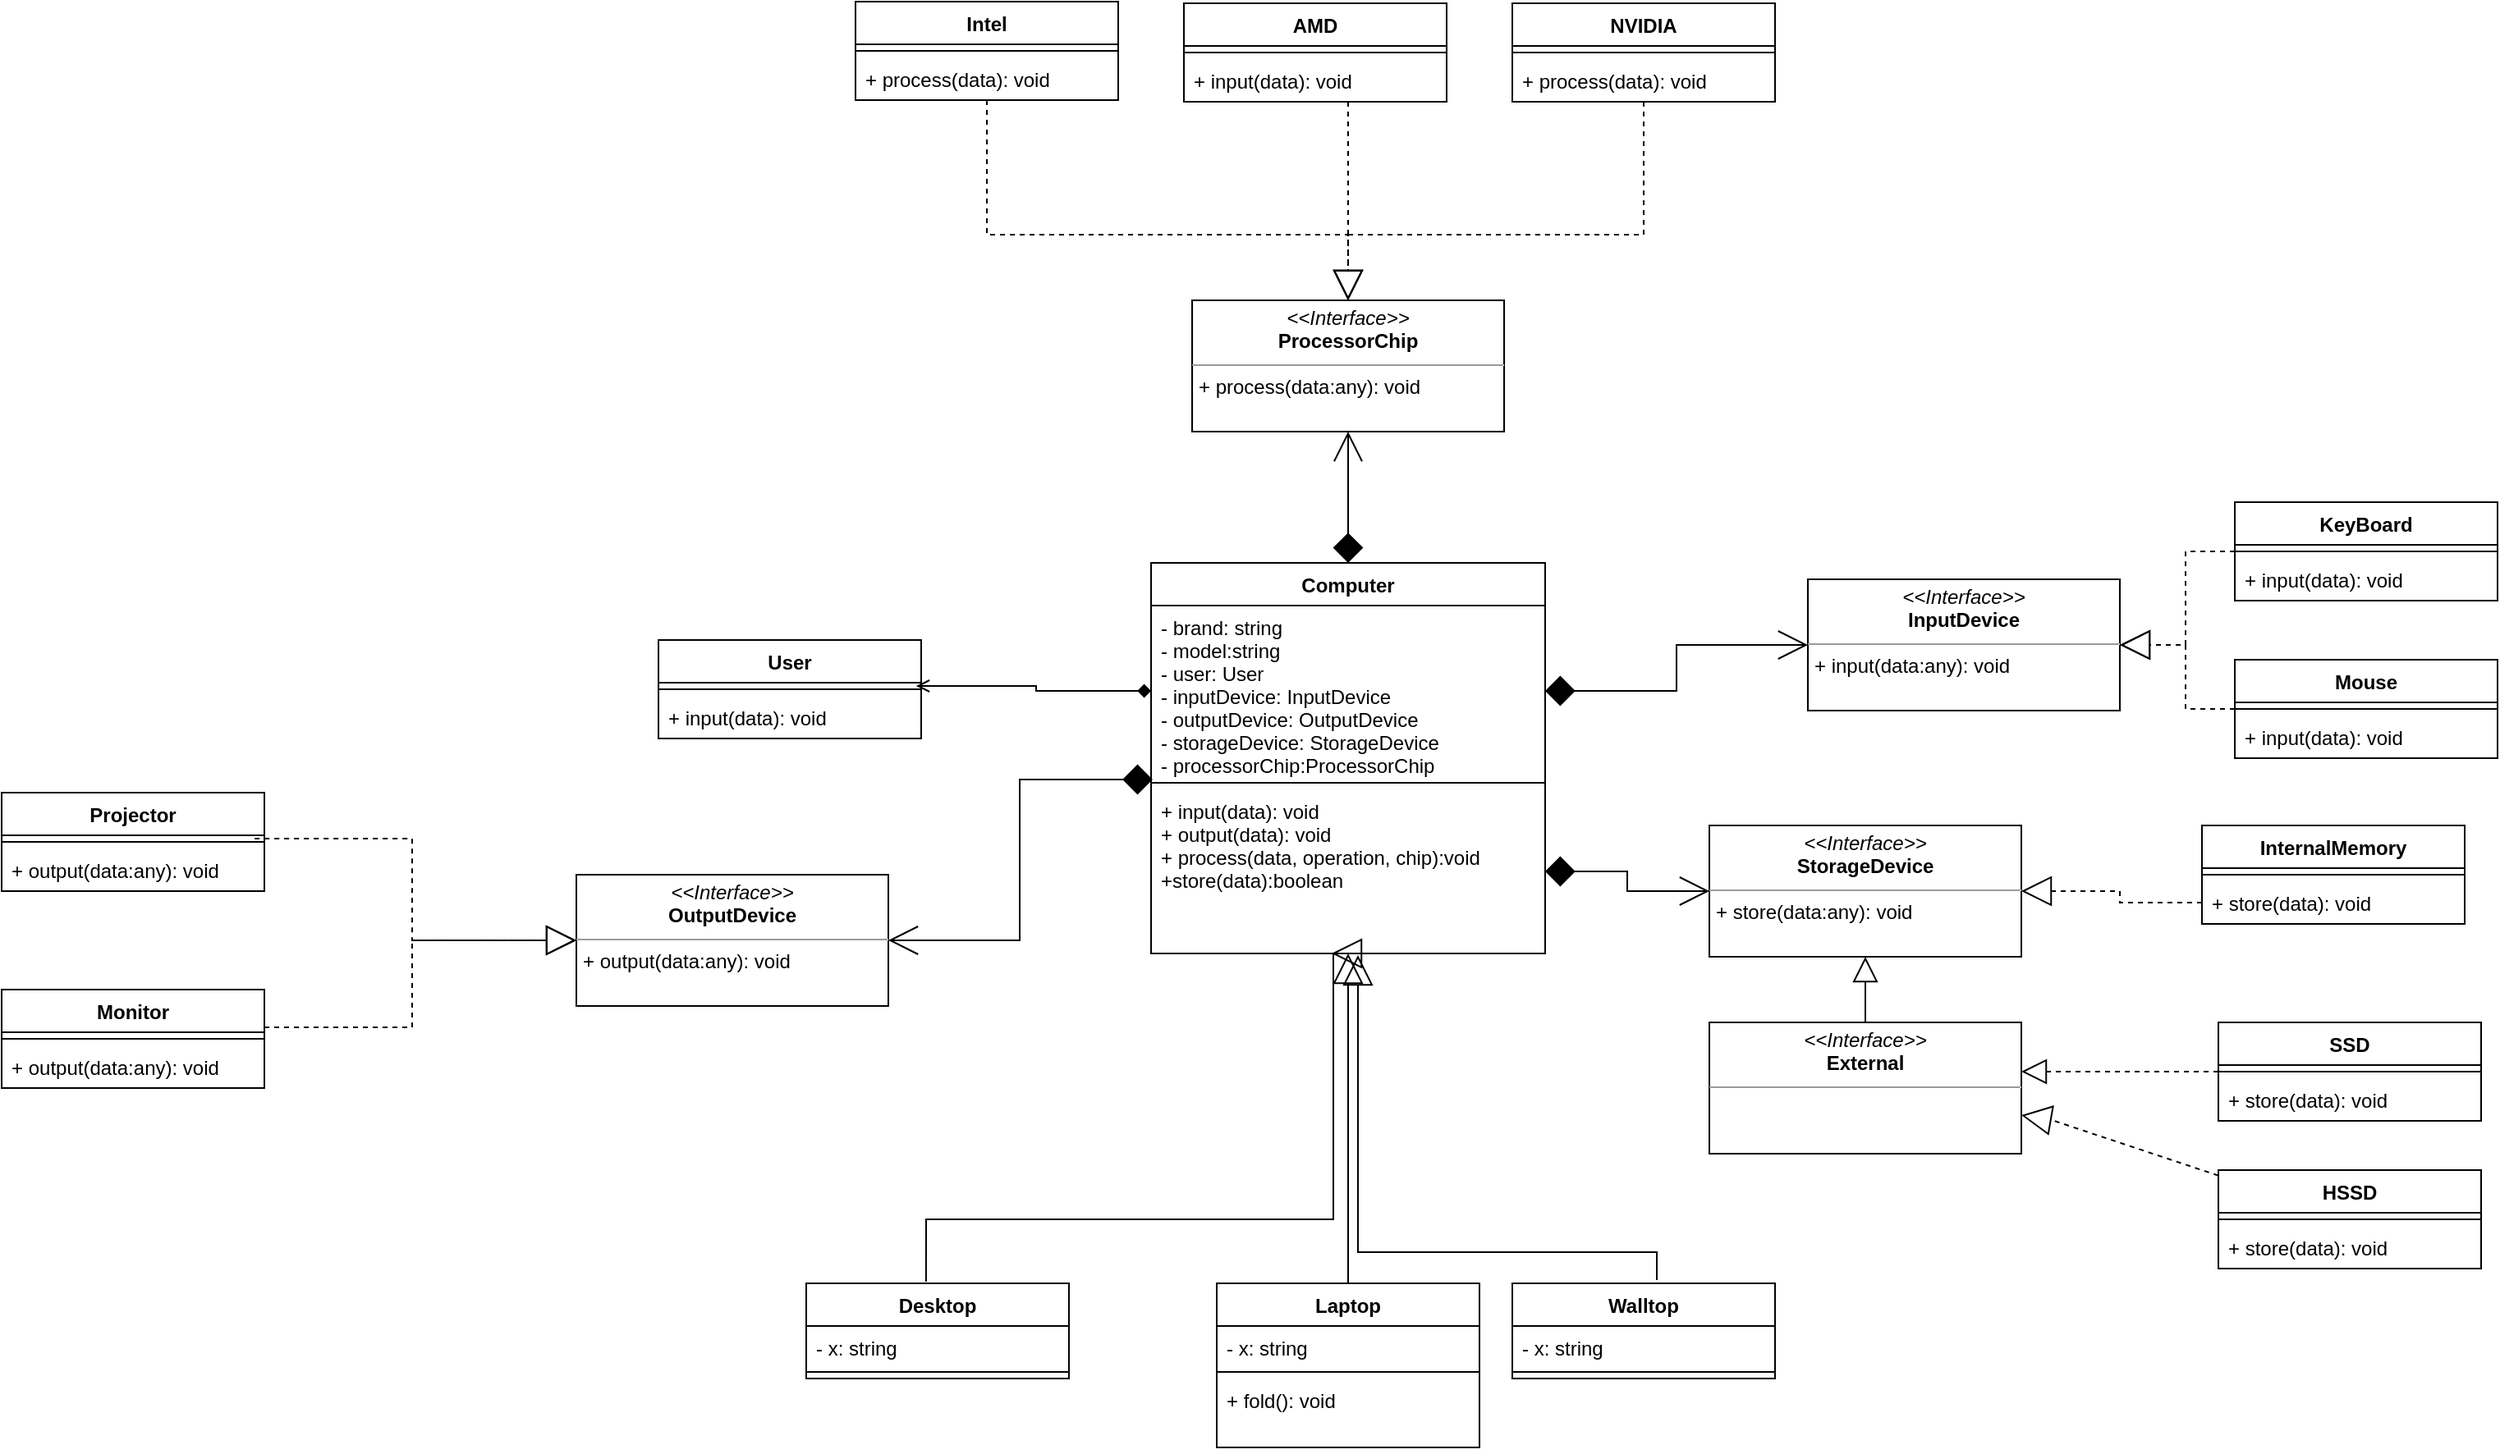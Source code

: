 <mxfile version="21.5.0" type="device">
  <diagram id="beDGnjfkKSLwrwUo9Oyk" name="Page-2">
    <mxGraphModel dx="2078" dy="1629" grid="1" gridSize="10" guides="1" tooltips="1" connect="1" arrows="1" fold="1" page="1" pageScale="1" pageWidth="850" pageHeight="1100" math="0" shadow="0">
      <root>
        <mxCell id="rgCSnwu9Jpfe-jQjMlov-0" />
        <mxCell id="rgCSnwu9Jpfe-jQjMlov-1" parent="rgCSnwu9Jpfe-jQjMlov-0" />
        <mxCell id="rgCSnwu9Jpfe-jQjMlov-2" value="Computer" style="swimlane;fontStyle=1;align=center;verticalAlign=top;childLayout=stackLayout;horizontal=1;startSize=26;horizontalStack=0;resizeParent=1;resizeParentMax=0;resizeLast=0;collapsible=1;marginBottom=0;" parent="rgCSnwu9Jpfe-jQjMlov-1" vertex="1">
          <mxGeometry x="340" y="-120" width="240" height="238" as="geometry" />
        </mxCell>
        <mxCell id="rgCSnwu9Jpfe-jQjMlov-3" value="- brand: string&#xa;- model:string&#xa;- user: User&#xa;- inputDevice: InputDevice&#xa;- outputDevice: OutputDevice&#xa;- storageDevice: StorageDevice&#xa;- processorChip:ProcessorChip" style="text;strokeColor=none;fillColor=none;align=left;verticalAlign=top;spacingLeft=4;spacingRight=4;overflow=hidden;rotatable=0;points=[[0,0.5],[1,0.5]];portConstraint=eastwest;" parent="rgCSnwu9Jpfe-jQjMlov-2" vertex="1">
          <mxGeometry y="26" width="240" height="104" as="geometry" />
        </mxCell>
        <mxCell id="rgCSnwu9Jpfe-jQjMlov-4" value="" style="line;strokeWidth=1;fillColor=none;align=left;verticalAlign=middle;spacingTop=-1;spacingLeft=3;spacingRight=3;rotatable=0;labelPosition=right;points=[];portConstraint=eastwest;" parent="rgCSnwu9Jpfe-jQjMlov-2" vertex="1">
          <mxGeometry y="130" width="240" height="8" as="geometry" />
        </mxCell>
        <mxCell id="rgCSnwu9Jpfe-jQjMlov-5" value="+ input(data): void&#xa;+ output(data): void&#xa;+ process(data, operation, chip):void&#xa;+store(data):boolean" style="text;strokeColor=none;fillColor=none;align=left;verticalAlign=top;spacingLeft=4;spacingRight=4;overflow=hidden;rotatable=0;points=[[0,0.5],[1,0.5]];portConstraint=eastwest;" parent="rgCSnwu9Jpfe-jQjMlov-2" vertex="1">
          <mxGeometry y="138" width="240" height="100" as="geometry" />
        </mxCell>
        <mxCell id="U3gfmyDTUw4HRqLAKLhG-10" style="edgeStyle=orthogonalEdgeStyle;rounded=0;orthogonalLoop=1;jettySize=auto;html=1;endArrow=block;endFill=0;endSize=16;" parent="rgCSnwu9Jpfe-jQjMlov-1" source="dHRBcFLl5TiN18krAdYi-0" target="rgCSnwu9Jpfe-jQjMlov-2" edge="1">
          <mxGeometry relative="1" as="geometry" />
        </mxCell>
        <mxCell id="dHRBcFLl5TiN18krAdYi-0" value="Laptop" style="swimlane;fontStyle=1;align=center;verticalAlign=top;childLayout=stackLayout;horizontal=1;startSize=26;horizontalStack=0;resizeParent=1;resizeParentMax=0;resizeLast=0;collapsible=1;marginBottom=0;" parent="rgCSnwu9Jpfe-jQjMlov-1" vertex="1">
          <mxGeometry x="380" y="319" width="160" height="100" as="geometry" />
        </mxCell>
        <mxCell id="dHRBcFLl5TiN18krAdYi-1" value="- x: string&#xa;" style="text;strokeColor=none;fillColor=none;align=left;verticalAlign=top;spacingLeft=4;spacingRight=4;overflow=hidden;rotatable=0;points=[[0,0.5],[1,0.5]];portConstraint=eastwest;" parent="dHRBcFLl5TiN18krAdYi-0" vertex="1">
          <mxGeometry y="26" width="160" height="24" as="geometry" />
        </mxCell>
        <mxCell id="dHRBcFLl5TiN18krAdYi-2" value="" style="line;strokeWidth=1;fillColor=none;align=left;verticalAlign=middle;spacingTop=-1;spacingLeft=3;spacingRight=3;rotatable=0;labelPosition=right;points=[];portConstraint=eastwest;" parent="dHRBcFLl5TiN18krAdYi-0" vertex="1">
          <mxGeometry y="50" width="160" height="8" as="geometry" />
        </mxCell>
        <mxCell id="dHRBcFLl5TiN18krAdYi-3" value="+ fold(): void&#xa;" style="text;strokeColor=none;fillColor=none;align=left;verticalAlign=top;spacingLeft=4;spacingRight=4;overflow=hidden;rotatable=0;points=[[0,0.5],[1,0.5]];portConstraint=eastwest;" parent="dHRBcFLl5TiN18krAdYi-0" vertex="1">
          <mxGeometry y="58" width="160" height="42" as="geometry" />
        </mxCell>
        <mxCell id="dHRBcFLl5TiN18krAdYi-4" value="Walltop" style="swimlane;fontStyle=1;align=center;verticalAlign=top;childLayout=stackLayout;horizontal=1;startSize=26;horizontalStack=0;resizeParent=1;resizeParentMax=0;resizeLast=0;collapsible=1;marginBottom=0;" parent="rgCSnwu9Jpfe-jQjMlov-1" vertex="1">
          <mxGeometry x="560" y="319" width="160" height="58" as="geometry" />
        </mxCell>
        <mxCell id="dHRBcFLl5TiN18krAdYi-5" value="- x: string&#xa;" style="text;strokeColor=none;fillColor=none;align=left;verticalAlign=top;spacingLeft=4;spacingRight=4;overflow=hidden;rotatable=0;points=[[0,0.5],[1,0.5]];portConstraint=eastwest;" parent="dHRBcFLl5TiN18krAdYi-4" vertex="1">
          <mxGeometry y="26" width="160" height="24" as="geometry" />
        </mxCell>
        <mxCell id="dHRBcFLl5TiN18krAdYi-6" value="" style="line;strokeWidth=1;fillColor=none;align=left;verticalAlign=middle;spacingTop=-1;spacingLeft=3;spacingRight=3;rotatable=0;labelPosition=right;points=[];portConstraint=eastwest;" parent="dHRBcFLl5TiN18krAdYi-4" vertex="1">
          <mxGeometry y="50" width="160" height="8" as="geometry" />
        </mxCell>
        <mxCell id="dHRBcFLl5TiN18krAdYi-33" style="edgeStyle=orthogonalEdgeStyle;rounded=0;orthogonalLoop=1;jettySize=auto;html=1;startArrow=none;startFill=0;endArrow=block;endFill=0;dashed=1;endSize=16;" parent="rgCSnwu9Jpfe-jQjMlov-1" source="dHRBcFLl5TiN18krAdYi-10" target="dHRBcFLl5TiN18krAdYi-31" edge="1">
          <mxGeometry relative="1" as="geometry" />
        </mxCell>
        <mxCell id="dHRBcFLl5TiN18krAdYi-10" value="KeyBoard" style="swimlane;fontStyle=1;align=center;verticalAlign=top;childLayout=stackLayout;horizontal=1;startSize=26;horizontalStack=0;resizeParent=1;resizeParentMax=0;resizeLast=0;collapsible=1;marginBottom=0;" parent="rgCSnwu9Jpfe-jQjMlov-1" vertex="1">
          <mxGeometry x="1000" y="-157" width="160" height="60" as="geometry" />
        </mxCell>
        <mxCell id="dHRBcFLl5TiN18krAdYi-12" value="" style="line;strokeWidth=1;fillColor=none;align=left;verticalAlign=middle;spacingTop=-1;spacingLeft=3;spacingRight=3;rotatable=0;labelPosition=right;points=[];portConstraint=eastwest;" parent="dHRBcFLl5TiN18krAdYi-10" vertex="1">
          <mxGeometry y="26" width="160" height="8" as="geometry" />
        </mxCell>
        <mxCell id="dHRBcFLl5TiN18krAdYi-13" value="+ input(data): void" style="text;strokeColor=none;fillColor=none;align=left;verticalAlign=top;spacingLeft=4;spacingRight=4;overflow=hidden;rotatable=0;points=[[0,0.5],[1,0.5]];portConstraint=eastwest;" parent="dHRBcFLl5TiN18krAdYi-10" vertex="1">
          <mxGeometry y="34" width="160" height="26" as="geometry" />
        </mxCell>
        <mxCell id="dHRBcFLl5TiN18krAdYi-34" style="edgeStyle=orthogonalEdgeStyle;rounded=0;orthogonalLoop=1;jettySize=auto;html=1;dashed=1;startArrow=none;startFill=0;endArrow=block;endFill=0;endSize=16;" parent="rgCSnwu9Jpfe-jQjMlov-1" source="dHRBcFLl5TiN18krAdYi-14" target="dHRBcFLl5TiN18krAdYi-31" edge="1">
          <mxGeometry relative="1" as="geometry">
            <mxPoint x="840" y="-30" as="targetPoint" />
          </mxGeometry>
        </mxCell>
        <mxCell id="dHRBcFLl5TiN18krAdYi-14" value="Mouse" style="swimlane;fontStyle=1;align=center;verticalAlign=top;childLayout=stackLayout;horizontal=1;startSize=26;horizontalStack=0;resizeParent=1;resizeParentMax=0;resizeLast=0;collapsible=1;marginBottom=0;" parent="rgCSnwu9Jpfe-jQjMlov-1" vertex="1">
          <mxGeometry x="1000" y="-61" width="160" height="60" as="geometry" />
        </mxCell>
        <mxCell id="dHRBcFLl5TiN18krAdYi-15" value="" style="line;strokeWidth=1;fillColor=none;align=left;verticalAlign=middle;spacingTop=-1;spacingLeft=3;spacingRight=3;rotatable=0;labelPosition=right;points=[];portConstraint=eastwest;" parent="dHRBcFLl5TiN18krAdYi-14" vertex="1">
          <mxGeometry y="26" width="160" height="8" as="geometry" />
        </mxCell>
        <mxCell id="dHRBcFLl5TiN18krAdYi-16" value="+ input(data): void" style="text;strokeColor=none;fillColor=none;align=left;verticalAlign=top;spacingLeft=4;spacingRight=4;overflow=hidden;rotatable=0;points=[[0,0.5],[1,0.5]];portConstraint=eastwest;" parent="dHRBcFLl5TiN18krAdYi-14" vertex="1">
          <mxGeometry y="34" width="160" height="26" as="geometry" />
        </mxCell>
        <mxCell id="dHRBcFLl5TiN18krAdYi-19" value="User" style="swimlane;fontStyle=1;align=center;verticalAlign=top;childLayout=stackLayout;horizontal=1;startSize=26;horizontalStack=0;resizeParent=1;resizeParentMax=0;resizeLast=0;collapsible=1;marginBottom=0;" parent="rgCSnwu9Jpfe-jQjMlov-1" vertex="1">
          <mxGeometry x="40" y="-73" width="160" height="60" as="geometry" />
        </mxCell>
        <mxCell id="dHRBcFLl5TiN18krAdYi-20" value="" style="line;strokeWidth=1;fillColor=none;align=left;verticalAlign=middle;spacingTop=-1;spacingLeft=3;spacingRight=3;rotatable=0;labelPosition=right;points=[];portConstraint=eastwest;" parent="dHRBcFLl5TiN18krAdYi-19" vertex="1">
          <mxGeometry y="26" width="160" height="8" as="geometry" />
        </mxCell>
        <mxCell id="dHRBcFLl5TiN18krAdYi-21" value="+ input(data): void" style="text;strokeColor=none;fillColor=none;align=left;verticalAlign=top;spacingLeft=4;spacingRight=4;overflow=hidden;rotatable=0;points=[[0,0.5],[1,0.5]];portConstraint=eastwest;" parent="dHRBcFLl5TiN18krAdYi-19" vertex="1">
          <mxGeometry y="34" width="160" height="26" as="geometry" />
        </mxCell>
        <mxCell id="dHRBcFLl5TiN18krAdYi-22" style="edgeStyle=orthogonalEdgeStyle;rounded=0;orthogonalLoop=1;jettySize=auto;html=1;entryX=0.981;entryY=0.25;entryDx=0;entryDy=0;entryPerimeter=0;startArrow=diamond;startFill=1;endArrow=open;endFill=0;" parent="rgCSnwu9Jpfe-jQjMlov-1" source="rgCSnwu9Jpfe-jQjMlov-3" target="dHRBcFLl5TiN18krAdYi-20" edge="1">
          <mxGeometry relative="1" as="geometry" />
        </mxCell>
        <mxCell id="dHRBcFLl5TiN18krAdYi-31" value="&lt;p style=&quot;margin: 0px ; margin-top: 4px ; text-align: center&quot;&gt;&lt;i&gt;&amp;lt;&amp;lt;Interface&amp;gt;&amp;gt;&lt;/i&gt;&lt;br&gt;&lt;b&gt;InputDevice&lt;/b&gt;&lt;/p&gt;&lt;hr size=&quot;1&quot;&gt;&lt;p style=&quot;margin: 0px ; margin-left: 4px&quot;&gt;&lt;/p&gt;&lt;p style=&quot;margin: 0px ; margin-left: 4px&quot;&gt;+ input(data:any): void&lt;br&gt;&lt;br&gt;&lt;/p&gt;" style="verticalAlign=top;align=left;overflow=fill;fontSize=12;fontFamily=Helvetica;html=1;" parent="rgCSnwu9Jpfe-jQjMlov-1" vertex="1">
          <mxGeometry x="740" y="-110" width="190" height="80" as="geometry" />
        </mxCell>
        <mxCell id="dHRBcFLl5TiN18krAdYi-35" value="&lt;p style=&quot;margin: 0px ; margin-top: 4px ; text-align: center&quot;&gt;&lt;i&gt;&amp;lt;&amp;lt;Interface&amp;gt;&amp;gt;&lt;/i&gt;&lt;br&gt;&lt;b&gt;ProcessorChip&lt;/b&gt;&lt;/p&gt;&lt;hr size=&quot;1&quot;&gt;&lt;p style=&quot;margin: 0px ; margin-left: 4px&quot;&gt;&lt;/p&gt;&lt;p style=&quot;margin: 0px ; margin-left: 4px&quot;&gt;+ process(data:any): void&lt;br&gt;&lt;br&gt;&lt;/p&gt;" style="verticalAlign=top;align=left;overflow=fill;fontSize=12;fontFamily=Helvetica;html=1;" parent="rgCSnwu9Jpfe-jQjMlov-1" vertex="1">
          <mxGeometry x="365" y="-280" width="190" height="80" as="geometry" />
        </mxCell>
        <mxCell id="dHRBcFLl5TiN18krAdYi-36" value="Intel" style="swimlane;fontStyle=1;align=center;verticalAlign=top;childLayout=stackLayout;horizontal=1;startSize=26;horizontalStack=0;resizeParent=1;resizeParentMax=0;resizeLast=0;collapsible=1;marginBottom=0;" parent="rgCSnwu9Jpfe-jQjMlov-1" vertex="1">
          <mxGeometry x="160" y="-462" width="160" height="60" as="geometry" />
        </mxCell>
        <mxCell id="dHRBcFLl5TiN18krAdYi-37" value="" style="line;strokeWidth=1;fillColor=none;align=left;verticalAlign=middle;spacingTop=-1;spacingLeft=3;spacingRight=3;rotatable=0;labelPosition=right;points=[];portConstraint=eastwest;" parent="dHRBcFLl5TiN18krAdYi-36" vertex="1">
          <mxGeometry y="26" width="160" height="8" as="geometry" />
        </mxCell>
        <mxCell id="dHRBcFLl5TiN18krAdYi-38" value="+ process(data): void" style="text;strokeColor=none;fillColor=none;align=left;verticalAlign=top;spacingLeft=4;spacingRight=4;overflow=hidden;rotatable=0;points=[[0,0.5],[1,0.5]];portConstraint=eastwest;" parent="dHRBcFLl5TiN18krAdYi-36" vertex="1">
          <mxGeometry y="34" width="160" height="26" as="geometry" />
        </mxCell>
        <mxCell id="dHRBcFLl5TiN18krAdYi-39" value="AMD" style="swimlane;fontStyle=1;align=center;verticalAlign=top;childLayout=stackLayout;horizontal=1;startSize=26;horizontalStack=0;resizeParent=1;resizeParentMax=0;resizeLast=0;collapsible=1;marginBottom=0;" parent="rgCSnwu9Jpfe-jQjMlov-1" vertex="1">
          <mxGeometry x="360" y="-461" width="160" height="60" as="geometry" />
        </mxCell>
        <mxCell id="dHRBcFLl5TiN18krAdYi-40" value="" style="line;strokeWidth=1;fillColor=none;align=left;verticalAlign=middle;spacingTop=-1;spacingLeft=3;spacingRight=3;rotatable=0;labelPosition=right;points=[];portConstraint=eastwest;" parent="dHRBcFLl5TiN18krAdYi-39" vertex="1">
          <mxGeometry y="26" width="160" height="8" as="geometry" />
        </mxCell>
        <mxCell id="dHRBcFLl5TiN18krAdYi-41" value="+ input(data): void" style="text;strokeColor=none;fillColor=none;align=left;verticalAlign=top;spacingLeft=4;spacingRight=4;overflow=hidden;rotatable=0;points=[[0,0.5],[1,0.5]];portConstraint=eastwest;" parent="dHRBcFLl5TiN18krAdYi-39" vertex="1">
          <mxGeometry y="34" width="160" height="26" as="geometry" />
        </mxCell>
        <mxCell id="dHRBcFLl5TiN18krAdYi-42" value="NVIDIA" style="swimlane;fontStyle=1;align=center;verticalAlign=top;childLayout=stackLayout;horizontal=1;startSize=26;horizontalStack=0;resizeParent=1;resizeParentMax=0;resizeLast=0;collapsible=1;marginBottom=0;" parent="rgCSnwu9Jpfe-jQjMlov-1" vertex="1">
          <mxGeometry x="560" y="-461" width="160" height="60" as="geometry" />
        </mxCell>
        <mxCell id="dHRBcFLl5TiN18krAdYi-43" value="" style="line;strokeWidth=1;fillColor=none;align=left;verticalAlign=middle;spacingTop=-1;spacingLeft=3;spacingRight=3;rotatable=0;labelPosition=right;points=[];portConstraint=eastwest;" parent="dHRBcFLl5TiN18krAdYi-42" vertex="1">
          <mxGeometry y="26" width="160" height="8" as="geometry" />
        </mxCell>
        <mxCell id="dHRBcFLl5TiN18krAdYi-44" value="+ process(data): void" style="text;strokeColor=none;fillColor=none;align=left;verticalAlign=top;spacingLeft=4;spacingRight=4;overflow=hidden;rotatable=0;points=[[0,0.5],[1,0.5]];portConstraint=eastwest;" parent="dHRBcFLl5TiN18krAdYi-42" vertex="1">
          <mxGeometry y="34" width="160" height="26" as="geometry" />
        </mxCell>
        <mxCell id="U3gfmyDTUw4HRqLAKLhG-11" style="edgeStyle=orthogonalEdgeStyle;rounded=0;orthogonalLoop=1;jettySize=auto;html=1;endArrow=open;endFill=0;endSize=16;startArrow=diamond;startFill=1;startSize=16;" parent="rgCSnwu9Jpfe-jQjMlov-1" source="rgCSnwu9Jpfe-jQjMlov-3" target="dHRBcFLl5TiN18krAdYi-31" edge="1">
          <mxGeometry relative="1" as="geometry" />
        </mxCell>
        <mxCell id="U3gfmyDTUw4HRqLAKLhG-20" style="edgeStyle=orthogonalEdgeStyle;rounded=0;orthogonalLoop=1;jettySize=auto;html=1;entryX=0.5;entryY=0;entryDx=0;entryDy=0;startArrow=none;startFill=0;endArrow=block;endFill=0;dashed=1;endSize=16;" parent="rgCSnwu9Jpfe-jQjMlov-1" source="dHRBcFLl5TiN18krAdYi-36" target="dHRBcFLl5TiN18krAdYi-35" edge="1">
          <mxGeometry relative="1" as="geometry">
            <mxPoint x="139.999" y="-240" as="sourcePoint" />
            <mxPoint x="254.94" y="-310" as="targetPoint" />
            <Array as="points">
              <mxPoint x="240" y="-320" />
              <mxPoint x="460" y="-320" />
            </Array>
          </mxGeometry>
        </mxCell>
        <mxCell id="U3gfmyDTUw4HRqLAKLhG-21" style="edgeStyle=orthogonalEdgeStyle;rounded=0;orthogonalLoop=1;jettySize=auto;html=1;startArrow=none;startFill=0;endArrow=block;endFill=0;dashed=1;endSize=16;" parent="rgCSnwu9Jpfe-jQjMlov-1" source="dHRBcFLl5TiN18krAdYi-39" target="dHRBcFLl5TiN18krAdYi-35" edge="1">
          <mxGeometry relative="1" as="geometry">
            <mxPoint x="250.059" y="-392.0" as="sourcePoint" />
            <mxPoint x="470" y="-270" as="targetPoint" />
            <Array as="points">
              <mxPoint x="460" y="-360" />
              <mxPoint x="460" y="-360" />
            </Array>
          </mxGeometry>
        </mxCell>
        <mxCell id="U3gfmyDTUw4HRqLAKLhG-22" style="edgeStyle=orthogonalEdgeStyle;rounded=0;orthogonalLoop=1;jettySize=auto;html=1;startArrow=none;startFill=0;endArrow=block;endFill=0;dashed=1;endSize=16;" parent="rgCSnwu9Jpfe-jQjMlov-1" source="dHRBcFLl5TiN18krAdYi-42" target="dHRBcFLl5TiN18krAdYi-35" edge="1">
          <mxGeometry relative="1" as="geometry">
            <mxPoint x="469.999" y="-391" as="sourcePoint" />
            <mxPoint x="489.999" y="-270" as="targetPoint" />
            <Array as="points">
              <mxPoint x="640" y="-320" />
              <mxPoint x="460" y="-320" />
            </Array>
          </mxGeometry>
        </mxCell>
        <mxCell id="U3gfmyDTUw4HRqLAKLhG-23" style="edgeStyle=orthogonalEdgeStyle;rounded=0;orthogonalLoop=1;jettySize=auto;html=1;endArrow=open;endFill=0;endSize=16;startArrow=diamond;startFill=1;startSize=16;entryX=0.5;entryY=1;entryDx=0;entryDy=0;" parent="rgCSnwu9Jpfe-jQjMlov-1" source="rgCSnwu9Jpfe-jQjMlov-2" target="dHRBcFLl5TiN18krAdYi-35" edge="1">
          <mxGeometry relative="1" as="geometry">
            <mxPoint x="590" y="-37.0" as="sourcePoint" />
            <mxPoint x="750" y="-59.941" as="targetPoint" />
          </mxGeometry>
        </mxCell>
        <mxCell id="NP6THbAnZkX1P7Vnrh5T-0" value="&lt;p style=&quot;margin: 0px ; margin-top: 4px ; text-align: center&quot;&gt;&lt;i&gt;&amp;lt;&amp;lt;Interface&amp;gt;&amp;gt;&lt;/i&gt;&lt;br&gt;&lt;b&gt;StorageDevice&lt;/b&gt;&lt;/p&gt;&lt;hr size=&quot;1&quot;&gt;&lt;p style=&quot;margin: 0px ; margin-left: 4px&quot;&gt;&lt;/p&gt;&lt;p style=&quot;margin: 0px ; margin-left: 4px&quot;&gt;+ store(data:any): void&lt;br&gt;&lt;br&gt;&lt;/p&gt;" style="verticalAlign=top;align=left;overflow=fill;fontSize=12;fontFamily=Helvetica;html=1;" parent="rgCSnwu9Jpfe-jQjMlov-1" vertex="1">
          <mxGeometry x="680" y="40" width="190" height="80" as="geometry" />
        </mxCell>
        <mxCell id="NP6THbAnZkX1P7Vnrh5T-1" value="InternalMemory" style="swimlane;fontStyle=1;align=center;verticalAlign=top;childLayout=stackLayout;horizontal=1;startSize=26;horizontalStack=0;resizeParent=1;resizeParentMax=0;resizeLast=0;collapsible=1;marginBottom=0;" parent="rgCSnwu9Jpfe-jQjMlov-1" vertex="1">
          <mxGeometry x="980" y="40" width="160" height="60" as="geometry" />
        </mxCell>
        <mxCell id="NP6THbAnZkX1P7Vnrh5T-2" value="" style="line;strokeWidth=1;fillColor=none;align=left;verticalAlign=middle;spacingTop=-1;spacingLeft=3;spacingRight=3;rotatable=0;labelPosition=right;points=[];portConstraint=eastwest;" parent="NP6THbAnZkX1P7Vnrh5T-1" vertex="1">
          <mxGeometry y="26" width="160" height="8" as="geometry" />
        </mxCell>
        <mxCell id="NP6THbAnZkX1P7Vnrh5T-3" value="+ store(data): void" style="text;strokeColor=none;fillColor=none;align=left;verticalAlign=top;spacingLeft=4;spacingRight=4;overflow=hidden;rotatable=0;points=[[0,0.5],[1,0.5]];portConstraint=eastwest;" parent="NP6THbAnZkX1P7Vnrh5T-1" vertex="1">
          <mxGeometry y="34" width="160" height="26" as="geometry" />
        </mxCell>
        <mxCell id="NP6THbAnZkX1P7Vnrh5T-4" value="SSD" style="swimlane;fontStyle=1;align=center;verticalAlign=top;childLayout=stackLayout;horizontal=1;startSize=26;horizontalStack=0;resizeParent=1;resizeParentMax=0;resizeLast=0;collapsible=1;marginBottom=0;" parent="rgCSnwu9Jpfe-jQjMlov-1" vertex="1">
          <mxGeometry x="990" y="160" width="160" height="60" as="geometry" />
        </mxCell>
        <mxCell id="NP6THbAnZkX1P7Vnrh5T-5" value="" style="line;strokeWidth=1;fillColor=none;align=left;verticalAlign=middle;spacingTop=-1;spacingLeft=3;spacingRight=3;rotatable=0;labelPosition=right;points=[];portConstraint=eastwest;" parent="NP6THbAnZkX1P7Vnrh5T-4" vertex="1">
          <mxGeometry y="26" width="160" height="8" as="geometry" />
        </mxCell>
        <mxCell id="NP6THbAnZkX1P7Vnrh5T-6" value="+ store(data): void" style="text;strokeColor=none;fillColor=none;align=left;verticalAlign=top;spacingLeft=4;spacingRight=4;overflow=hidden;rotatable=0;points=[[0,0.5],[1,0.5]];portConstraint=eastwest;" parent="NP6THbAnZkX1P7Vnrh5T-4" vertex="1">
          <mxGeometry y="34" width="160" height="26" as="geometry" />
        </mxCell>
        <mxCell id="NP6THbAnZkX1P7Vnrh5T-7" style="edgeStyle=orthogonalEdgeStyle;rounded=0;orthogonalLoop=1;jettySize=auto;html=1;entryX=1;entryY=0.5;entryDx=0;entryDy=0;dashed=1;endArrow=block;endFill=0;endSize=16;" parent="rgCSnwu9Jpfe-jQjMlov-1" source="NP6THbAnZkX1P7Vnrh5T-3" target="NP6THbAnZkX1P7Vnrh5T-0" edge="1">
          <mxGeometry relative="1" as="geometry" />
        </mxCell>
        <mxCell id="NP6THbAnZkX1P7Vnrh5T-9" style="edgeStyle=orthogonalEdgeStyle;rounded=0;orthogonalLoop=1;jettySize=auto;html=1;endArrow=open;endFill=0;endSize=16;startArrow=diamond;startFill=1;startSize=16;" parent="rgCSnwu9Jpfe-jQjMlov-1" source="rgCSnwu9Jpfe-jQjMlov-5" target="NP6THbAnZkX1P7Vnrh5T-0" edge="1">
          <mxGeometry relative="1" as="geometry" />
        </mxCell>
        <mxCell id="NP6THbAnZkX1P7Vnrh5T-15" style="edgeStyle=none;rounded=0;orthogonalLoop=1;jettySize=auto;html=1;entryX=0.5;entryY=1;entryDx=0;entryDy=0;startArrow=none;startFill=0;endArrow=block;endFill=0;endSize=13;" parent="rgCSnwu9Jpfe-jQjMlov-1" source="NP6THbAnZkX1P7Vnrh5T-10" target="NP6THbAnZkX1P7Vnrh5T-0" edge="1">
          <mxGeometry relative="1" as="geometry" />
        </mxCell>
        <mxCell id="NP6THbAnZkX1P7Vnrh5T-10" value="&lt;p style=&quot;margin: 0px ; margin-top: 4px ; text-align: center&quot;&gt;&lt;i&gt;&amp;lt;&amp;lt;Interface&amp;gt;&amp;gt;&lt;/i&gt;&lt;br&gt;&lt;b&gt;External&lt;/b&gt;&lt;/p&gt;&lt;hr size=&quot;1&quot;&gt;&lt;p style=&quot;margin: 0px ; margin-left: 4px&quot;&gt;&lt;/p&gt;&lt;p style=&quot;margin: 0px ; margin-left: 4px&quot;&gt;&lt;br&gt;&lt;br&gt;&lt;/p&gt;" style="verticalAlign=top;align=left;overflow=fill;fontSize=12;fontFamily=Helvetica;html=1;" parent="rgCSnwu9Jpfe-jQjMlov-1" vertex="1">
          <mxGeometry x="680" y="160" width="190" height="80" as="geometry" />
        </mxCell>
        <mxCell id="NP6THbAnZkX1P7Vnrh5T-11" style="edgeStyle=none;rounded=0;orthogonalLoop=1;jettySize=auto;html=1;entryX=0;entryY=0.5;entryDx=0;entryDy=0;startArrow=diamond;startFill=1;endArrow=open;endFill=0;startSize=16;endSize=16;" parent="rgCSnwu9Jpfe-jQjMlov-1" source="NP6THbAnZkX1P7Vnrh5T-10" target="NP6THbAnZkX1P7Vnrh5T-10" edge="1">
          <mxGeometry relative="1" as="geometry" />
        </mxCell>
        <mxCell id="NP6THbAnZkX1P7Vnrh5T-17" style="edgeStyle=none;rounded=0;orthogonalLoop=1;jettySize=auto;html=1;entryX=1;entryY=0.375;entryDx=0;entryDy=0;entryPerimeter=0;startArrow=none;startFill=0;endArrow=block;endFill=0;endSize=13;dashed=1;" parent="rgCSnwu9Jpfe-jQjMlov-1" source="NP6THbAnZkX1P7Vnrh5T-5" target="NP6THbAnZkX1P7Vnrh5T-10" edge="1">
          <mxGeometry relative="1" as="geometry" />
        </mxCell>
        <mxCell id="NP6THbAnZkX1P7Vnrh5T-22" style="edgeStyle=none;rounded=0;orthogonalLoop=1;jettySize=auto;html=1;dashed=1;startArrow=none;startFill=0;endArrow=block;endFill=0;endSize=16;" parent="rgCSnwu9Jpfe-jQjMlov-1" source="NP6THbAnZkX1P7Vnrh5T-19" target="NP6THbAnZkX1P7Vnrh5T-10" edge="1">
          <mxGeometry relative="1" as="geometry">
            <Array as="points">
              <mxPoint x="890" y="220" />
            </Array>
          </mxGeometry>
        </mxCell>
        <mxCell id="NP6THbAnZkX1P7Vnrh5T-19" value="HSSD" style="swimlane;fontStyle=1;align=center;verticalAlign=top;childLayout=stackLayout;horizontal=1;startSize=26;horizontalStack=0;resizeParent=1;resizeParentMax=0;resizeLast=0;collapsible=1;marginBottom=0;" parent="rgCSnwu9Jpfe-jQjMlov-1" vertex="1">
          <mxGeometry x="990" y="250" width="160" height="60" as="geometry" />
        </mxCell>
        <mxCell id="NP6THbAnZkX1P7Vnrh5T-20" value="" style="line;strokeWidth=1;fillColor=none;align=left;verticalAlign=middle;spacingTop=-1;spacingLeft=3;spacingRight=3;rotatable=0;labelPosition=right;points=[];portConstraint=eastwest;" parent="NP6THbAnZkX1P7Vnrh5T-19" vertex="1">
          <mxGeometry y="26" width="160" height="8" as="geometry" />
        </mxCell>
        <mxCell id="NP6THbAnZkX1P7Vnrh5T-21" value="+ store(data): void" style="text;strokeColor=none;fillColor=none;align=left;verticalAlign=top;spacingLeft=4;spacingRight=4;overflow=hidden;rotatable=0;points=[[0,0.5],[1,0.5]];portConstraint=eastwest;" parent="NP6THbAnZkX1P7Vnrh5T-19" vertex="1">
          <mxGeometry y="34" width="160" height="26" as="geometry" />
        </mxCell>
        <mxCell id="Sb33F6oNzn856_zgyAkQ-0" value="&lt;p style=&quot;margin: 0px ; margin-top: 4px ; text-align: center&quot;&gt;&lt;i&gt;&amp;lt;&amp;lt;Interface&amp;gt;&amp;gt;&lt;/i&gt;&lt;br&gt;&lt;b&gt;OutputDevice&lt;/b&gt;&lt;/p&gt;&lt;hr size=&quot;1&quot;&gt;&lt;p style=&quot;margin: 0px ; margin-left: 4px&quot;&gt;&lt;/p&gt;&lt;p style=&quot;margin: 0px ; margin-left: 4px&quot;&gt;+ output(data:any): void&lt;br&gt;&lt;br&gt;&lt;/p&gt;" style="verticalAlign=top;align=left;overflow=fill;fontSize=12;fontFamily=Helvetica;html=1;" vertex="1" parent="rgCSnwu9Jpfe-jQjMlov-1">
          <mxGeometry x="-10" y="70" width="190" height="80" as="geometry" />
        </mxCell>
        <mxCell id="Sb33F6oNzn856_zgyAkQ-1" style="edgeStyle=orthogonalEdgeStyle;rounded=0;orthogonalLoop=1;jettySize=auto;html=1;endArrow=open;endFill=0;endSize=16;startArrow=diamond;startFill=1;startSize=16;exitX=0.004;exitY=0.25;exitDx=0;exitDy=0;exitPerimeter=0;entryX=1;entryY=0.5;entryDx=0;entryDy=0;" edge="1" parent="rgCSnwu9Jpfe-jQjMlov-1" source="rgCSnwu9Jpfe-jQjMlov-4" target="Sb33F6oNzn856_zgyAkQ-0">
          <mxGeometry relative="1" as="geometry">
            <mxPoint x="80" y="114" as="sourcePoint" />
            <mxPoint x="180" y="130" as="targetPoint" />
          </mxGeometry>
        </mxCell>
        <mxCell id="Sb33F6oNzn856_zgyAkQ-2" value="Monitor" style="swimlane;fontStyle=1;align=center;verticalAlign=top;childLayout=stackLayout;horizontal=1;startSize=26;horizontalStack=0;resizeParent=1;resizeParentMax=0;resizeLast=0;collapsible=1;marginBottom=0;" vertex="1" parent="rgCSnwu9Jpfe-jQjMlov-1">
          <mxGeometry x="-360" y="140" width="160" height="60" as="geometry" />
        </mxCell>
        <mxCell id="Sb33F6oNzn856_zgyAkQ-3" value="" style="line;strokeWidth=1;fillColor=none;align=left;verticalAlign=middle;spacingTop=-1;spacingLeft=3;spacingRight=3;rotatable=0;labelPosition=right;points=[];portConstraint=eastwest;" vertex="1" parent="Sb33F6oNzn856_zgyAkQ-2">
          <mxGeometry y="26" width="160" height="8" as="geometry" />
        </mxCell>
        <mxCell id="Sb33F6oNzn856_zgyAkQ-4" value="+ output(data:any): void" style="text;strokeColor=none;fillColor=none;align=left;verticalAlign=top;spacingLeft=4;spacingRight=4;overflow=hidden;rotatable=0;points=[[0,0.5],[1,0.5]];portConstraint=eastwest;" vertex="1" parent="Sb33F6oNzn856_zgyAkQ-2">
          <mxGeometry y="34" width="160" height="26" as="geometry" />
        </mxCell>
        <mxCell id="Sb33F6oNzn856_zgyAkQ-5" value="Projector" style="swimlane;fontStyle=1;align=center;verticalAlign=top;childLayout=stackLayout;horizontal=1;startSize=26;horizontalStack=0;resizeParent=1;resizeParentMax=0;resizeLast=0;collapsible=1;marginBottom=0;" vertex="1" parent="rgCSnwu9Jpfe-jQjMlov-1">
          <mxGeometry x="-360" y="20" width="160" height="60" as="geometry" />
        </mxCell>
        <mxCell id="Sb33F6oNzn856_zgyAkQ-6" value="" style="line;strokeWidth=1;fillColor=none;align=left;verticalAlign=middle;spacingTop=-1;spacingLeft=3;spacingRight=3;rotatable=0;labelPosition=right;points=[];portConstraint=eastwest;" vertex="1" parent="Sb33F6oNzn856_zgyAkQ-5">
          <mxGeometry y="26" width="160" height="8" as="geometry" />
        </mxCell>
        <mxCell id="Sb33F6oNzn856_zgyAkQ-7" value="+ output(data:any): void" style="text;strokeColor=none;fillColor=none;align=left;verticalAlign=top;spacingLeft=4;spacingRight=4;overflow=hidden;rotatable=0;points=[[0,0.5],[1,0.5]];portConstraint=eastwest;" vertex="1" parent="Sb33F6oNzn856_zgyAkQ-5">
          <mxGeometry y="34" width="160" height="26" as="geometry" />
        </mxCell>
        <mxCell id="Sb33F6oNzn856_zgyAkQ-8" style="edgeStyle=orthogonalEdgeStyle;rounded=0;orthogonalLoop=1;jettySize=auto;html=1;entryX=0;entryY=0.5;entryDx=0;entryDy=0;dashed=1;endArrow=block;endFill=0;endSize=16;exitX=0.963;exitY=-0.231;exitDx=0;exitDy=0;exitPerimeter=0;" edge="1" parent="rgCSnwu9Jpfe-jQjMlov-1" source="Sb33F6oNzn856_zgyAkQ-7" target="Sb33F6oNzn856_zgyAkQ-0">
          <mxGeometry relative="1" as="geometry">
            <mxPoint x="-40" y="87" as="sourcePoint" />
            <mxPoint x="-150" y="80" as="targetPoint" />
          </mxGeometry>
        </mxCell>
        <mxCell id="Sb33F6oNzn856_zgyAkQ-10" style="edgeStyle=orthogonalEdgeStyle;rounded=0;orthogonalLoop=1;jettySize=auto;html=1;entryX=0;entryY=0.5;entryDx=0;entryDy=0;dashed=1;endArrow=block;endFill=0;endSize=16;exitX=1;exitY=0.383;exitDx=0;exitDy=0;exitPerimeter=0;" edge="1" parent="rgCSnwu9Jpfe-jQjMlov-1" source="Sb33F6oNzn856_zgyAkQ-2" target="Sb33F6oNzn856_zgyAkQ-0">
          <mxGeometry relative="1" as="geometry">
            <mxPoint x="-206.5" y="169" as="sourcePoint" />
            <mxPoint x="-10.5" y="231" as="targetPoint" />
          </mxGeometry>
        </mxCell>
        <mxCell id="Sb33F6oNzn856_zgyAkQ-11" value="Desktop" style="swimlane;fontStyle=1;align=center;verticalAlign=top;childLayout=stackLayout;horizontal=1;startSize=26;horizontalStack=0;resizeParent=1;resizeParentMax=0;resizeLast=0;collapsible=1;marginBottom=0;" vertex="1" parent="rgCSnwu9Jpfe-jQjMlov-1">
          <mxGeometry x="130" y="319" width="160" height="58" as="geometry" />
        </mxCell>
        <mxCell id="Sb33F6oNzn856_zgyAkQ-12" value="- x: string&#xa;" style="text;strokeColor=none;fillColor=none;align=left;verticalAlign=top;spacingLeft=4;spacingRight=4;overflow=hidden;rotatable=0;points=[[0,0.5],[1,0.5]];portConstraint=eastwest;" vertex="1" parent="Sb33F6oNzn856_zgyAkQ-11">
          <mxGeometry y="26" width="160" height="24" as="geometry" />
        </mxCell>
        <mxCell id="Sb33F6oNzn856_zgyAkQ-13" value="" style="line;strokeWidth=1;fillColor=none;align=left;verticalAlign=middle;spacingTop=-1;spacingLeft=3;spacingRight=3;rotatable=0;labelPosition=right;points=[];portConstraint=eastwest;" vertex="1" parent="Sb33F6oNzn856_zgyAkQ-11">
          <mxGeometry y="50" width="160" height="8" as="geometry" />
        </mxCell>
        <mxCell id="Sb33F6oNzn856_zgyAkQ-15" style="edgeStyle=orthogonalEdgeStyle;rounded=0;orthogonalLoop=1;jettySize=auto;html=1;endArrow=block;endFill=0;endSize=16;entryX=0.525;entryY=1.01;entryDx=0;entryDy=0;entryPerimeter=0;exitX=0.55;exitY=-0.034;exitDx=0;exitDy=0;exitPerimeter=0;" edge="1" parent="rgCSnwu9Jpfe-jQjMlov-1" source="dHRBcFLl5TiN18krAdYi-4" target="rgCSnwu9Jpfe-jQjMlov-5">
          <mxGeometry relative="1" as="geometry">
            <mxPoint x="500" y="329" as="sourcePoint" />
            <mxPoint x="500" y="128" as="targetPoint" />
            <Array as="points">
              <mxPoint x="648" y="300" />
              <mxPoint x="466" y="300" />
            </Array>
          </mxGeometry>
        </mxCell>
        <mxCell id="Sb33F6oNzn856_zgyAkQ-16" style="edgeStyle=orthogonalEdgeStyle;rounded=0;orthogonalLoop=1;jettySize=auto;html=1;endArrow=block;endFill=0;endSize=16;exitX=0.456;exitY=-0.017;exitDx=0;exitDy=0;exitPerimeter=0;" edge="1" parent="rgCSnwu9Jpfe-jQjMlov-1" source="Sb33F6oNzn856_zgyAkQ-11">
          <mxGeometry relative="1" as="geometry">
            <mxPoint x="200" y="308" as="sourcePoint" />
            <mxPoint x="450" y="118" as="targetPoint" />
            <Array as="points">
              <mxPoint x="203" y="280" />
              <mxPoint x="451" y="280" />
            </Array>
          </mxGeometry>
        </mxCell>
      </root>
    </mxGraphModel>
  </diagram>
</mxfile>
